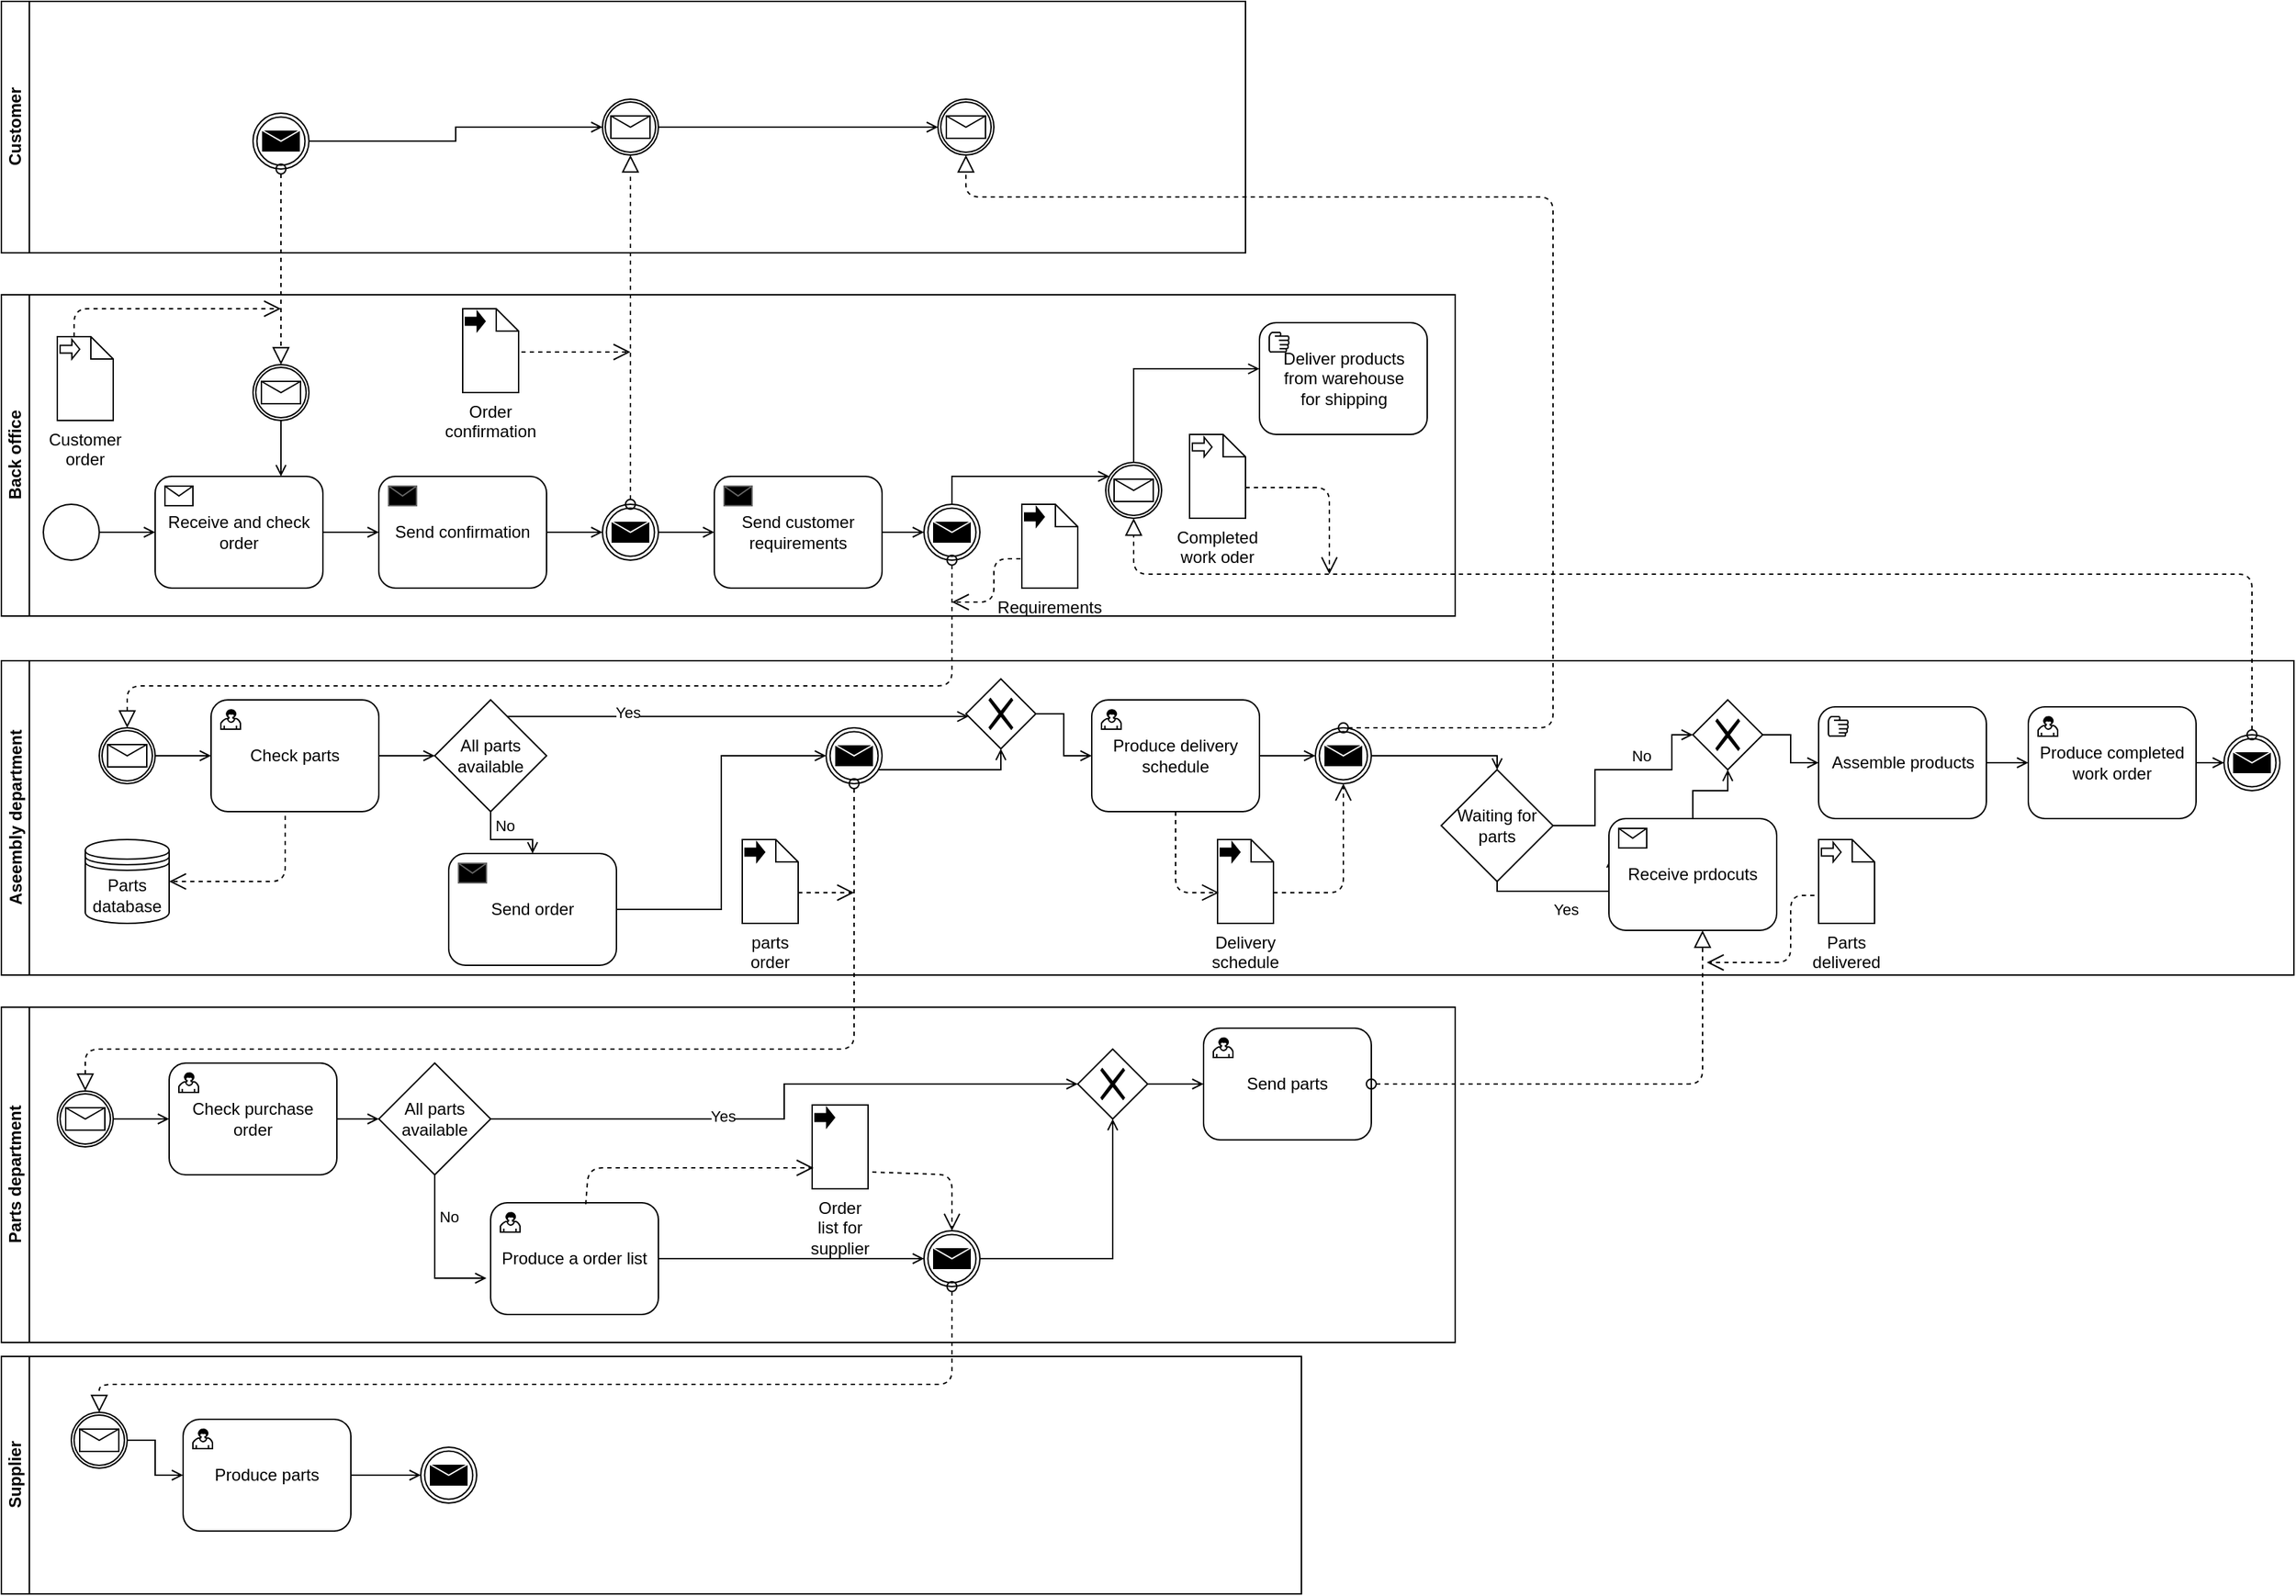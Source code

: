 <mxfile version="13.8.8" type="github">
  <diagram id="AinXF6iLpbDUK6fRW9sl" name="Page-1">
    <mxGraphModel dx="1422" dy="794" grid="1" gridSize="10" guides="1" tooltips="1" connect="1" arrows="1" fold="1" page="1" pageScale="1" pageWidth="827" pageHeight="1169" math="0" shadow="0">
      <root>
        <mxCell id="0" />
        <mxCell id="1" parent="0" />
        <mxCell id="IWlfBRPp-Ncp1fWSrrZS-8" value="Back office" style="swimlane;html=1;horizontal=0;startSize=20;" vertex="1" parent="1">
          <mxGeometry y="210" width="1040" height="230" as="geometry" />
        </mxCell>
        <mxCell id="IWlfBRPp-Ncp1fWSrrZS-10" style="edgeStyle=orthogonalEdgeStyle;rounded=0;orthogonalLoop=1;jettySize=auto;html=1;entryX=0;entryY=0.5;entryDx=0;entryDy=0;startArrow=none;startFill=0;endArrow=open;endFill=0;" edge="1" parent="IWlfBRPp-Ncp1fWSrrZS-8" source="IWlfBRPp-Ncp1fWSrrZS-1" target="IWlfBRPp-Ncp1fWSrrZS-5">
          <mxGeometry relative="1" as="geometry" />
        </mxCell>
        <mxCell id="IWlfBRPp-Ncp1fWSrrZS-1" value="" style="shape=mxgraph.bpmn.shape;html=1;verticalLabelPosition=bottom;labelBackgroundColor=#ffffff;verticalAlign=top;align=center;perimeter=ellipsePerimeter;outlineConnect=0;outline=standard;symbol=general;" vertex="1" parent="IWlfBRPp-Ncp1fWSrrZS-8">
          <mxGeometry x="30" y="150" width="40" height="40" as="geometry" />
        </mxCell>
        <mxCell id="IWlfBRPp-Ncp1fWSrrZS-22" style="edgeStyle=orthogonalEdgeStyle;rounded=0;orthogonalLoop=1;jettySize=auto;html=1;entryX=0;entryY=0.5;entryDx=0;entryDy=0;startArrow=none;startFill=0;endArrow=open;endFill=0;" edge="1" parent="IWlfBRPp-Ncp1fWSrrZS-8" source="IWlfBRPp-Ncp1fWSrrZS-5" target="IWlfBRPp-Ncp1fWSrrZS-11">
          <mxGeometry relative="1" as="geometry" />
        </mxCell>
        <mxCell id="IWlfBRPp-Ncp1fWSrrZS-5" value="Receive and check order" style="html=1;whiteSpace=wrap;rounded=1;dropTarget=0;" vertex="1" parent="IWlfBRPp-Ncp1fWSrrZS-8">
          <mxGeometry x="110" y="130" width="120" height="80" as="geometry" />
        </mxCell>
        <mxCell id="IWlfBRPp-Ncp1fWSrrZS-6" value="" style="html=1;shape=message;outlineConnect=0;" vertex="1" parent="IWlfBRPp-Ncp1fWSrrZS-5">
          <mxGeometry width="20" height="14" relative="1" as="geometry">
            <mxPoint x="7" y="7" as="offset" />
          </mxGeometry>
        </mxCell>
        <mxCell id="IWlfBRPp-Ncp1fWSrrZS-2" value="Customer order" style="shape=note;whiteSpace=wrap;size=16;html=1;dropTarget=0;verticalAlign=top;labelPosition=center;verticalLabelPosition=bottom;align=center;" vertex="1" parent="IWlfBRPp-Ncp1fWSrrZS-8">
          <mxGeometry x="40" y="30" width="40" height="60" as="geometry" />
        </mxCell>
        <mxCell id="IWlfBRPp-Ncp1fWSrrZS-3" value="" style="html=1;shape=singleArrow;arrowWidth=0.4;arrowSize=0.4;outlineConnect=0;" vertex="1" parent="IWlfBRPp-Ncp1fWSrrZS-2">
          <mxGeometry width="14" height="14" relative="1" as="geometry">
            <mxPoint x="2" y="2" as="offset" />
          </mxGeometry>
        </mxCell>
        <mxCell id="IWlfBRPp-Ncp1fWSrrZS-7" value="" style="startArrow=none;startFill=0;startSize=7;endArrow=open;endFill=0;endSize=10;dashed=1;html=1;exitX=0;exitY=0;exitDx=12;exitDy=0;exitPerimeter=0;" edge="1" parent="IWlfBRPp-Ncp1fWSrrZS-8" source="IWlfBRPp-Ncp1fWSrrZS-2">
          <mxGeometry width="100" relative="1" as="geometry">
            <mxPoint x="100" y="50" as="sourcePoint" />
            <mxPoint x="200" y="10" as="targetPoint" />
            <Array as="points">
              <mxPoint x="52" y="10" />
            </Array>
          </mxGeometry>
        </mxCell>
        <mxCell id="IWlfBRPp-Ncp1fWSrrZS-53" style="edgeStyle=orthogonalEdgeStyle;rounded=0;orthogonalLoop=1;jettySize=auto;html=1;entryX=0;entryY=0.5;entryDx=0;entryDy=0;startArrow=none;startFill=0;endArrow=open;endFill=0;" edge="1" parent="IWlfBRPp-Ncp1fWSrrZS-8" source="IWlfBRPp-Ncp1fWSrrZS-11" target="IWlfBRPp-Ncp1fWSrrZS-51">
          <mxGeometry relative="1" as="geometry" />
        </mxCell>
        <mxCell id="IWlfBRPp-Ncp1fWSrrZS-11" value="Send confirmation" style="html=1;whiteSpace=wrap;rounded=1;dropTarget=0;" vertex="1" parent="IWlfBRPp-Ncp1fWSrrZS-8">
          <mxGeometry x="270" y="130" width="120" height="80" as="geometry" />
        </mxCell>
        <mxCell id="IWlfBRPp-Ncp1fWSrrZS-12" value="" style="html=1;shape=message;outlineConnect=0;strokeColor=#666666;gradientDirection=south;fillColor=#000000;" vertex="1" parent="IWlfBRPp-Ncp1fWSrrZS-11">
          <mxGeometry width="20" height="14" relative="1" as="geometry">
            <mxPoint x="7" y="7" as="offset" />
          </mxGeometry>
        </mxCell>
        <mxCell id="IWlfBRPp-Ncp1fWSrrZS-14" value="Order confirmation" style="shape=note;whiteSpace=wrap;size=16;html=1;dropTarget=0;verticalAlign=top;labelPosition=center;verticalLabelPosition=bottom;align=center;" vertex="1" parent="IWlfBRPp-Ncp1fWSrrZS-8">
          <mxGeometry x="330" y="10" width="40" height="60" as="geometry" />
        </mxCell>
        <mxCell id="IWlfBRPp-Ncp1fWSrrZS-15" value="" style="html=1;shape=singleArrow;arrowWidth=0.4;arrowSize=0.4;outlineConnect=0;fillColor=#000000;" vertex="1" parent="IWlfBRPp-Ncp1fWSrrZS-14">
          <mxGeometry width="14" height="14" relative="1" as="geometry">
            <mxPoint x="2" y="2" as="offset" />
          </mxGeometry>
        </mxCell>
        <mxCell id="IWlfBRPp-Ncp1fWSrrZS-20" value="" style="startArrow=none;startFill=0;startSize=7;endArrow=open;endFill=0;endSize=10;dashed=1;html=1;exitX=1.05;exitY=0.517;exitDx=0;exitDy=0;exitPerimeter=0;" edge="1" parent="IWlfBRPp-Ncp1fWSrrZS-8" source="IWlfBRPp-Ncp1fWSrrZS-14">
          <mxGeometry width="100" relative="1" as="geometry">
            <mxPoint x="280" y="49.5" as="sourcePoint" />
            <mxPoint x="450" y="41" as="targetPoint" />
            <Array as="points" />
          </mxGeometry>
        </mxCell>
        <mxCell id="IWlfBRPp-Ncp1fWSrrZS-56" style="edgeStyle=orthogonalEdgeStyle;rounded=0;orthogonalLoop=1;jettySize=auto;html=1;entryX=0.75;entryY=0;entryDx=0;entryDy=0;startArrow=none;startFill=0;endArrow=open;endFill=0;" edge="1" parent="IWlfBRPp-Ncp1fWSrrZS-8" source="IWlfBRPp-Ncp1fWSrrZS-50" target="IWlfBRPp-Ncp1fWSrrZS-5">
          <mxGeometry relative="1" as="geometry" />
        </mxCell>
        <mxCell id="IWlfBRPp-Ncp1fWSrrZS-50" value="" style="shape=mxgraph.bpmn.shape;html=1;verticalLabelPosition=bottom;labelBackgroundColor=#ffffff;verticalAlign=top;align=center;perimeter=ellipsePerimeter;outlineConnect=0;outline=catching;symbol=message;fillColor=#FFFFFF;" vertex="1" parent="IWlfBRPp-Ncp1fWSrrZS-8">
          <mxGeometry x="180" y="50" width="40" height="40" as="geometry" />
        </mxCell>
        <mxCell id="IWlfBRPp-Ncp1fWSrrZS-61" style="edgeStyle=orthogonalEdgeStyle;rounded=0;orthogonalLoop=1;jettySize=auto;html=1;entryX=0;entryY=0.5;entryDx=0;entryDy=0;startArrow=none;startFill=0;endArrow=open;endFill=0;" edge="1" parent="IWlfBRPp-Ncp1fWSrrZS-8" source="IWlfBRPp-Ncp1fWSrrZS-51" target="IWlfBRPp-Ncp1fWSrrZS-59">
          <mxGeometry relative="1" as="geometry" />
        </mxCell>
        <mxCell id="IWlfBRPp-Ncp1fWSrrZS-51" value="" style="shape=mxgraph.bpmn.shape;html=1;verticalLabelPosition=bottom;labelBackgroundColor=#ffffff;verticalAlign=top;align=center;perimeter=ellipsePerimeter;outlineConnect=0;outline=throwing;symbol=message;fillColor=#FFFFFF;" vertex="1" parent="IWlfBRPp-Ncp1fWSrrZS-8">
          <mxGeometry x="430" y="150" width="40" height="40" as="geometry" />
        </mxCell>
        <mxCell id="IWlfBRPp-Ncp1fWSrrZS-63" style="edgeStyle=orthogonalEdgeStyle;rounded=0;orthogonalLoop=1;jettySize=auto;html=1;entryX=0;entryY=0.5;entryDx=0;entryDy=0;startArrow=none;startFill=0;endArrow=open;endFill=0;" edge="1" parent="IWlfBRPp-Ncp1fWSrrZS-8" source="IWlfBRPp-Ncp1fWSrrZS-59" target="IWlfBRPp-Ncp1fWSrrZS-62">
          <mxGeometry relative="1" as="geometry" />
        </mxCell>
        <mxCell id="IWlfBRPp-Ncp1fWSrrZS-59" value="Send customer requirements" style="html=1;whiteSpace=wrap;rounded=1;dropTarget=0;" vertex="1" parent="IWlfBRPp-Ncp1fWSrrZS-8">
          <mxGeometry x="510" y="130" width="120" height="80" as="geometry" />
        </mxCell>
        <mxCell id="IWlfBRPp-Ncp1fWSrrZS-60" value="" style="html=1;shape=message;outlineConnect=0;strokeColor=#666666;gradientDirection=south;fillColor=#000000;" vertex="1" parent="IWlfBRPp-Ncp1fWSrrZS-59">
          <mxGeometry width="20" height="14" relative="1" as="geometry">
            <mxPoint x="7" y="7" as="offset" />
          </mxGeometry>
        </mxCell>
        <mxCell id="IWlfBRPp-Ncp1fWSrrZS-62" value="" style="shape=mxgraph.bpmn.shape;html=1;verticalLabelPosition=bottom;labelBackgroundColor=#ffffff;verticalAlign=top;align=center;perimeter=ellipsePerimeter;outlineConnect=0;outline=throwing;symbol=message;fillColor=#FFFFFF;" vertex="1" parent="IWlfBRPp-Ncp1fWSrrZS-8">
          <mxGeometry x="660" y="150" width="40" height="40" as="geometry" />
        </mxCell>
        <mxCell id="IWlfBRPp-Ncp1fWSrrZS-67" value="Requirements" style="shape=note;whiteSpace=wrap;size=16;html=1;dropTarget=0;verticalAlign=top;labelPosition=center;verticalLabelPosition=bottom;align=center;" vertex="1" parent="IWlfBRPp-Ncp1fWSrrZS-8">
          <mxGeometry x="730" y="150" width="40" height="60" as="geometry" />
        </mxCell>
        <mxCell id="IWlfBRPp-Ncp1fWSrrZS-68" value="" style="html=1;shape=singleArrow;arrowWidth=0.4;arrowSize=0.4;outlineConnect=0;fillColor=#000000;" vertex="1" parent="IWlfBRPp-Ncp1fWSrrZS-67">
          <mxGeometry width="14" height="14" relative="1" as="geometry">
            <mxPoint x="2" y="2" as="offset" />
          </mxGeometry>
        </mxCell>
        <mxCell id="IWlfBRPp-Ncp1fWSrrZS-69" value="" style="startArrow=none;startFill=0;startSize=7;endArrow=open;endFill=0;endSize=10;dashed=1;html=1;exitX=-0.025;exitY=0.65;exitDx=0;exitDy=0;exitPerimeter=0;" edge="1" parent="IWlfBRPp-Ncp1fWSrrZS-8" source="IWlfBRPp-Ncp1fWSrrZS-67">
          <mxGeometry width="100" relative="1" as="geometry">
            <mxPoint x="650" y="89.02" as="sourcePoint" />
            <mxPoint x="680" y="220" as="targetPoint" />
            <Array as="points">
              <mxPoint x="710" y="189" />
              <mxPoint x="710" y="220" />
            </Array>
          </mxGeometry>
        </mxCell>
        <mxCell id="IWlfBRPp-Ncp1fWSrrZS-212" style="edgeStyle=orthogonalEdgeStyle;rounded=0;orthogonalLoop=1;jettySize=auto;html=1;entryX=0;entryY=0.413;entryDx=0;entryDy=0;entryPerimeter=0;startArrow=none;startFill=0;endArrow=open;endFill=0;exitX=0.5;exitY=0;exitDx=0;exitDy=0;" edge="1" parent="IWlfBRPp-Ncp1fWSrrZS-8" source="IWlfBRPp-Ncp1fWSrrZS-198" target="IWlfBRPp-Ncp1fWSrrZS-210">
          <mxGeometry relative="1" as="geometry" />
        </mxCell>
        <mxCell id="IWlfBRPp-Ncp1fWSrrZS-198" value="" style="shape=mxgraph.bpmn.shape;html=1;verticalLabelPosition=bottom;labelBackgroundColor=#ffffff;verticalAlign=top;align=center;perimeter=ellipsePerimeter;outlineConnect=0;outline=catching;symbol=message;fillColor=#FFFFFF;" vertex="1" parent="IWlfBRPp-Ncp1fWSrrZS-8">
          <mxGeometry x="790" y="120" width="40" height="40" as="geometry" />
        </mxCell>
        <mxCell id="IWlfBRPp-Ncp1fWSrrZS-197" style="edgeStyle=orthogonalEdgeStyle;rounded=0;orthogonalLoop=1;jettySize=auto;html=1;startArrow=none;startFill=0;endArrow=open;endFill=0;" edge="1" parent="IWlfBRPp-Ncp1fWSrrZS-8" source="IWlfBRPp-Ncp1fWSrrZS-62" target="IWlfBRPp-Ncp1fWSrrZS-198">
          <mxGeometry relative="1" as="geometry">
            <mxPoint x="850" y="130" as="targetPoint" />
            <Array as="points">
              <mxPoint x="680" y="130" />
            </Array>
          </mxGeometry>
        </mxCell>
        <mxCell id="IWlfBRPp-Ncp1fWSrrZS-202" value="Completed work oder" style="shape=note;whiteSpace=wrap;size=16;html=1;dropTarget=0;verticalAlign=top;labelPosition=center;verticalLabelPosition=bottom;align=center;" vertex="1" parent="IWlfBRPp-Ncp1fWSrrZS-8">
          <mxGeometry x="850" y="100" width="40" height="60" as="geometry" />
        </mxCell>
        <mxCell id="IWlfBRPp-Ncp1fWSrrZS-203" value="" style="html=1;shape=singleArrow;arrowWidth=0.4;arrowSize=0.4;outlineConnect=0;" vertex="1" parent="IWlfBRPp-Ncp1fWSrrZS-202">
          <mxGeometry width="14" height="14" relative="1" as="geometry">
            <mxPoint x="2" y="2" as="offset" />
          </mxGeometry>
        </mxCell>
        <mxCell id="IWlfBRPp-Ncp1fWSrrZS-208" value="" style="group" vertex="1" connectable="0" parent="IWlfBRPp-Ncp1fWSrrZS-8">
          <mxGeometry x="900" y="20" width="120" height="80" as="geometry" />
        </mxCell>
        <mxCell id="IWlfBRPp-Ncp1fWSrrZS-209" value="" style="group" vertex="1" connectable="0" parent="IWlfBRPp-Ncp1fWSrrZS-208">
          <mxGeometry width="120" height="80" as="geometry" />
        </mxCell>
        <mxCell id="IWlfBRPp-Ncp1fWSrrZS-210" value="Deliver products &lt;br&gt;from warehouse&lt;br&gt;for shipping" style="shape=ext;rounded=1;html=1;fillColor=#FFFFFF;gradientColor=none;" vertex="1" parent="IWlfBRPp-Ncp1fWSrrZS-209">
          <mxGeometry width="120" height="80" as="geometry" />
        </mxCell>
        <mxCell id="IWlfBRPp-Ncp1fWSrrZS-211" value="" style="shape=mxgraph.bpmn.manual_task;html=1;outlineConnect=0;fillColor=#FFFFFF;gradientColor=none;whiteSpace=wrap;" vertex="1" parent="IWlfBRPp-Ncp1fWSrrZS-209">
          <mxGeometry x="7" y="7" width="14" height="14" as="geometry" />
        </mxCell>
        <mxCell id="IWlfBRPp-Ncp1fWSrrZS-13" value="" style="startArrow=oval;startFill=0;startSize=7;endArrow=block;endFill=0;endSize=10;dashed=1;html=1;exitX=0.5;exitY=0;exitDx=0;exitDy=0;entryX=0.5;entryY=1;entryDx=0;entryDy=0;" edge="1" parent="1" source="IWlfBRPp-Ncp1fWSrrZS-51" target="IWlfBRPp-Ncp1fWSrrZS-54">
          <mxGeometry width="100" relative="1" as="geometry">
            <mxPoint x="450" y="385" as="sourcePoint" />
            <mxPoint x="450" y="90" as="targetPoint" />
            <Array as="points" />
          </mxGeometry>
        </mxCell>
        <mxCell id="IWlfBRPp-Ncp1fWSrrZS-41" value="Customer" style="swimlane;html=1;horizontal=0;startSize=20;fillColor=#FFFFFF;" vertex="1" parent="1">
          <mxGeometry width="890" height="180" as="geometry" />
        </mxCell>
        <mxCell id="IWlfBRPp-Ncp1fWSrrZS-207" style="edgeStyle=orthogonalEdgeStyle;rounded=0;orthogonalLoop=1;jettySize=auto;html=1;startArrow=none;startFill=0;endArrow=open;endFill=0;" edge="1" parent="IWlfBRPp-Ncp1fWSrrZS-41" source="IWlfBRPp-Ncp1fWSrrZS-54" target="IWlfBRPp-Ncp1fWSrrZS-142">
          <mxGeometry relative="1" as="geometry" />
        </mxCell>
        <mxCell id="IWlfBRPp-Ncp1fWSrrZS-54" value="" style="shape=mxgraph.bpmn.shape;html=1;verticalLabelPosition=bottom;labelBackgroundColor=#ffffff;verticalAlign=top;align=center;perimeter=ellipsePerimeter;outlineConnect=0;outline=catching;symbol=message;fillColor=#FFFFFF;" vertex="1" parent="IWlfBRPp-Ncp1fWSrrZS-41">
          <mxGeometry x="430" y="70" width="40" height="40" as="geometry" />
        </mxCell>
        <mxCell id="IWlfBRPp-Ncp1fWSrrZS-206" style="edgeStyle=orthogonalEdgeStyle;rounded=0;orthogonalLoop=1;jettySize=auto;html=1;startArrow=none;startFill=0;endArrow=open;endFill=0;" edge="1" parent="IWlfBRPp-Ncp1fWSrrZS-41" source="IWlfBRPp-Ncp1fWSrrZS-55" target="IWlfBRPp-Ncp1fWSrrZS-54">
          <mxGeometry relative="1" as="geometry" />
        </mxCell>
        <mxCell id="IWlfBRPp-Ncp1fWSrrZS-55" value="" style="shape=mxgraph.bpmn.shape;html=1;verticalLabelPosition=bottom;labelBackgroundColor=#ffffff;verticalAlign=top;align=center;perimeter=ellipsePerimeter;outlineConnect=0;outline=throwing;symbol=message;fillColor=#FFFFFF;" vertex="1" parent="IWlfBRPp-Ncp1fWSrrZS-41">
          <mxGeometry x="180" y="80" width="40" height="40" as="geometry" />
        </mxCell>
        <mxCell id="IWlfBRPp-Ncp1fWSrrZS-142" value="" style="shape=mxgraph.bpmn.shape;html=1;verticalLabelPosition=bottom;labelBackgroundColor=#ffffff;verticalAlign=top;align=center;perimeter=ellipsePerimeter;outlineConnect=0;outline=catching;symbol=message;fillColor=#FFFFFF;" vertex="1" parent="IWlfBRPp-Ncp1fWSrrZS-41">
          <mxGeometry x="670" y="70" width="40" height="40" as="geometry" />
        </mxCell>
        <mxCell id="IWlfBRPp-Ncp1fWSrrZS-9" value="" style="startArrow=oval;startFill=0;startSize=7;endArrow=block;endFill=0;endSize=10;dashed=1;html=1;entryX=0.5;entryY=0;entryDx=0;entryDy=0;exitX=0.5;exitY=1;exitDx=0;exitDy=0;" edge="1" parent="1" source="IWlfBRPp-Ncp1fWSrrZS-55" target="IWlfBRPp-Ncp1fWSrrZS-50">
          <mxGeometry width="100" relative="1" as="geometry">
            <mxPoint x="200" y="120" as="sourcePoint" />
            <mxPoint x="200" y="290" as="targetPoint" />
          </mxGeometry>
        </mxCell>
        <mxCell id="IWlfBRPp-Ncp1fWSrrZS-57" value="Aseembly department" style="swimlane;html=1;horizontal=0;startSize=20;fillColor=#FFFFFF;" vertex="1" parent="1">
          <mxGeometry y="472" width="1640" height="225" as="geometry" />
        </mxCell>
        <mxCell id="IWlfBRPp-Ncp1fWSrrZS-73" style="edgeStyle=orthogonalEdgeStyle;rounded=0;orthogonalLoop=1;jettySize=auto;html=1;startArrow=none;startFill=0;endArrow=open;endFill=0;" edge="1" parent="IWlfBRPp-Ncp1fWSrrZS-57" source="IWlfBRPp-Ncp1fWSrrZS-65" target="IWlfBRPp-Ncp1fWSrrZS-70">
          <mxGeometry relative="1" as="geometry" />
        </mxCell>
        <mxCell id="IWlfBRPp-Ncp1fWSrrZS-65" value="" style="shape=mxgraph.bpmn.shape;html=1;verticalLabelPosition=bottom;labelBackgroundColor=#ffffff;verticalAlign=top;align=center;perimeter=ellipsePerimeter;outlineConnect=0;outline=catching;symbol=message;fillColor=#FFFFFF;" vertex="1" parent="IWlfBRPp-Ncp1fWSrrZS-57">
          <mxGeometry x="70" y="48" width="40" height="40" as="geometry" />
        </mxCell>
        <mxCell id="IWlfBRPp-Ncp1fWSrrZS-80" style="edgeStyle=orthogonalEdgeStyle;rounded=0;orthogonalLoop=1;jettySize=auto;html=1;startArrow=none;startFill=0;endArrow=open;endFill=0;" edge="1" parent="IWlfBRPp-Ncp1fWSrrZS-57" source="IWlfBRPp-Ncp1fWSrrZS-70" target="IWlfBRPp-Ncp1fWSrrZS-79">
          <mxGeometry relative="1" as="geometry" />
        </mxCell>
        <mxCell id="IWlfBRPp-Ncp1fWSrrZS-70" value="Check parts" style="html=1;whiteSpace=wrap;rounded=1;dropTarget=0;gradientColor=none;fillColor=#FFFFFF;" vertex="1" parent="IWlfBRPp-Ncp1fWSrrZS-57">
          <mxGeometry x="150" y="28" width="120" height="80" as="geometry" />
        </mxCell>
        <mxCell id="IWlfBRPp-Ncp1fWSrrZS-71" value="" style="html=1;shape=mxgraph.bpmn.user_task;outlineConnect=0;" vertex="1" parent="IWlfBRPp-Ncp1fWSrrZS-70">
          <mxGeometry width="14" height="14" relative="1" as="geometry">
            <mxPoint x="7" y="7" as="offset" />
          </mxGeometry>
        </mxCell>
        <mxCell id="IWlfBRPp-Ncp1fWSrrZS-83" value="No" style="edgeStyle=orthogonalEdgeStyle;rounded=0;orthogonalLoop=1;jettySize=auto;html=1;startArrow=none;startFill=0;endArrow=open;endFill=0;" edge="1" parent="IWlfBRPp-Ncp1fWSrrZS-57" source="IWlfBRPp-Ncp1fWSrrZS-79" target="IWlfBRPp-Ncp1fWSrrZS-81">
          <mxGeometry y="10" relative="1" as="geometry">
            <mxPoint as="offset" />
          </mxGeometry>
        </mxCell>
        <mxCell id="IWlfBRPp-Ncp1fWSrrZS-79" value="All parts available" style="rhombus;whiteSpace=wrap;html=1;fillColor=#FFFFFF;gradientColor=none;" vertex="1" parent="IWlfBRPp-Ncp1fWSrrZS-57">
          <mxGeometry x="310" y="28" width="80" height="80" as="geometry" />
        </mxCell>
        <mxCell id="IWlfBRPp-Ncp1fWSrrZS-86" style="edgeStyle=orthogonalEdgeStyle;rounded=0;orthogonalLoop=1;jettySize=auto;html=1;entryX=0;entryY=0.5;entryDx=0;entryDy=0;startArrow=none;startFill=0;endArrow=open;endFill=0;" edge="1" parent="IWlfBRPp-Ncp1fWSrrZS-57" source="IWlfBRPp-Ncp1fWSrrZS-81" target="IWlfBRPp-Ncp1fWSrrZS-85">
          <mxGeometry relative="1" as="geometry" />
        </mxCell>
        <mxCell id="IWlfBRPp-Ncp1fWSrrZS-81" value="Send order" style="html=1;whiteSpace=wrap;rounded=1;dropTarget=0;" vertex="1" parent="IWlfBRPp-Ncp1fWSrrZS-57">
          <mxGeometry x="320" y="138" width="120" height="80" as="geometry" />
        </mxCell>
        <mxCell id="IWlfBRPp-Ncp1fWSrrZS-82" value="" style="html=1;shape=message;outlineConnect=0;strokeColor=#666666;gradientDirection=south;fillColor=#000000;" vertex="1" parent="IWlfBRPp-Ncp1fWSrrZS-81">
          <mxGeometry width="20" height="14" relative="1" as="geometry">
            <mxPoint x="7" y="7" as="offset" />
          </mxGeometry>
        </mxCell>
        <mxCell id="IWlfBRPp-Ncp1fWSrrZS-100" style="edgeStyle=orthogonalEdgeStyle;rounded=0;orthogonalLoop=1;jettySize=auto;html=1;startArrow=none;startFill=0;endArrow=open;endFill=0;" edge="1" parent="IWlfBRPp-Ncp1fWSrrZS-57" source="IWlfBRPp-Ncp1fWSrrZS-85" target="IWlfBRPp-Ncp1fWSrrZS-99">
          <mxGeometry relative="1" as="geometry">
            <Array as="points">
              <mxPoint x="715" y="78" />
            </Array>
          </mxGeometry>
        </mxCell>
        <mxCell id="IWlfBRPp-Ncp1fWSrrZS-85" value="" style="shape=mxgraph.bpmn.shape;html=1;verticalLabelPosition=bottom;labelBackgroundColor=#ffffff;verticalAlign=top;align=center;perimeter=ellipsePerimeter;outlineConnect=0;outline=throwing;symbol=message;fillColor=#FFFFFF;" vertex="1" parent="IWlfBRPp-Ncp1fWSrrZS-57">
          <mxGeometry x="590" y="48" width="40" height="40" as="geometry" />
        </mxCell>
        <mxCell id="IWlfBRPp-Ncp1fWSrrZS-90" value="parts order" style="shape=note;whiteSpace=wrap;size=16;html=1;dropTarget=0;verticalAlign=top;labelPosition=center;verticalLabelPosition=bottom;align=center;" vertex="1" parent="IWlfBRPp-Ncp1fWSrrZS-57">
          <mxGeometry x="530" y="128" width="40" height="60" as="geometry" />
        </mxCell>
        <mxCell id="IWlfBRPp-Ncp1fWSrrZS-91" value="" style="html=1;shape=singleArrow;arrowWidth=0.4;arrowSize=0.4;outlineConnect=0;fillColor=#000000;" vertex="1" parent="IWlfBRPp-Ncp1fWSrrZS-90">
          <mxGeometry width="14" height="14" relative="1" as="geometry">
            <mxPoint x="2" y="2" as="offset" />
          </mxGeometry>
        </mxCell>
        <mxCell id="IWlfBRPp-Ncp1fWSrrZS-92" value="" style="startArrow=none;startFill=0;startSize=7;endArrow=open;endFill=0;endSize=10;dashed=1;html=1;exitX=0;exitY=0;exitDx=40;exitDy=38;exitPerimeter=0;" edge="1" parent="IWlfBRPp-Ncp1fWSrrZS-57" source="IWlfBRPp-Ncp1fWSrrZS-90">
          <mxGeometry width="100" relative="1" as="geometry">
            <mxPoint x="550" y="157.52" as="sourcePoint" />
            <mxPoint x="610" y="166" as="targetPoint" />
            <Array as="points" />
          </mxGeometry>
        </mxCell>
        <mxCell id="IWlfBRPp-Ncp1fWSrrZS-93" value="Parts database" style="shape=datastore;whiteSpace=wrap;html=1;fillColor=#FFFFFF;gradientColor=none;labelPosition=center;verticalLabelPosition=middle;align=center;verticalAlign=middle;" vertex="1" parent="IWlfBRPp-Ncp1fWSrrZS-57">
          <mxGeometry x="60" y="128" width="60" height="60" as="geometry" />
        </mxCell>
        <mxCell id="IWlfBRPp-Ncp1fWSrrZS-94" value="" style="startArrow=none;startFill=0;startSize=7;endArrow=open;endFill=0;endSize=10;dashed=1;html=1;exitX=0.442;exitY=1.038;exitDx=0;exitDy=0;exitPerimeter=0;entryX=1;entryY=0.5;entryDx=0;entryDy=0;" edge="1" parent="IWlfBRPp-Ncp1fWSrrZS-57" source="IWlfBRPp-Ncp1fWSrrZS-70" target="IWlfBRPp-Ncp1fWSrrZS-93">
          <mxGeometry width="100" relative="1" as="geometry">
            <mxPoint x="200" y="148" as="sourcePoint" />
            <mxPoint x="260" y="148" as="targetPoint" />
            <Array as="points">
              <mxPoint x="203" y="158" />
            </Array>
          </mxGeometry>
        </mxCell>
        <mxCell id="IWlfBRPp-Ncp1fWSrrZS-144" style="edgeStyle=orthogonalEdgeStyle;rounded=0;orthogonalLoop=1;jettySize=auto;html=1;startArrow=none;startFill=0;endArrow=open;endFill=0;" edge="1" parent="IWlfBRPp-Ncp1fWSrrZS-57" source="IWlfBRPp-Ncp1fWSrrZS-99" target="IWlfBRPp-Ncp1fWSrrZS-133">
          <mxGeometry relative="1" as="geometry" />
        </mxCell>
        <mxCell id="IWlfBRPp-Ncp1fWSrrZS-99" value="" style="shape=mxgraph.bpmn.shape;html=1;verticalLabelPosition=bottom;labelBackgroundColor=#ffffff;verticalAlign=top;align=center;perimeter=rhombusPerimeter;background=gateway;outlineConnect=0;outline=none;symbol=exclusiveGw;" vertex="1" parent="IWlfBRPp-Ncp1fWSrrZS-57">
          <mxGeometry x="690" y="13" width="50" height="50" as="geometry" />
        </mxCell>
        <mxCell id="IWlfBRPp-Ncp1fWSrrZS-95" style="edgeStyle=orthogonalEdgeStyle;rounded=0;orthogonalLoop=1;jettySize=auto;html=1;startArrow=none;startFill=0;endArrow=open;endFill=0;" edge="1" parent="IWlfBRPp-Ncp1fWSrrZS-57" source="IWlfBRPp-Ncp1fWSrrZS-79" target="IWlfBRPp-Ncp1fWSrrZS-99">
          <mxGeometry relative="1" as="geometry">
            <mxPoint x="710" y="38" as="targetPoint" />
            <Array as="points">
              <mxPoint x="690" y="38" />
            </Array>
          </mxGeometry>
        </mxCell>
        <mxCell id="IWlfBRPp-Ncp1fWSrrZS-96" value="Yes" style="edgeLabel;html=1;align=center;verticalAlign=middle;resizable=0;points=[];" vertex="1" connectable="0" parent="IWlfBRPp-Ncp1fWSrrZS-95">
          <mxGeometry x="-0.481" y="3" relative="1" as="geometry">
            <mxPoint as="offset" />
          </mxGeometry>
        </mxCell>
        <mxCell id="IWlfBRPp-Ncp1fWSrrZS-136" style="edgeStyle=orthogonalEdgeStyle;rounded=0;orthogonalLoop=1;jettySize=auto;html=1;entryX=0;entryY=0.5;entryDx=0;entryDy=0;startArrow=none;startFill=0;endArrow=open;endFill=0;" edge="1" parent="IWlfBRPp-Ncp1fWSrrZS-57" source="IWlfBRPp-Ncp1fWSrrZS-133" target="IWlfBRPp-Ncp1fWSrrZS-135">
          <mxGeometry relative="1" as="geometry" />
        </mxCell>
        <mxCell id="IWlfBRPp-Ncp1fWSrrZS-133" value="Produce delivery schedule" style="html=1;whiteSpace=wrap;rounded=1;dropTarget=0;gradientColor=none;fillColor=#FFFFFF;" vertex="1" parent="IWlfBRPp-Ncp1fWSrrZS-57">
          <mxGeometry x="780" y="28" width="120" height="80" as="geometry" />
        </mxCell>
        <mxCell id="IWlfBRPp-Ncp1fWSrrZS-134" value="" style="html=1;shape=mxgraph.bpmn.user_task;outlineConnect=0;" vertex="1" parent="IWlfBRPp-Ncp1fWSrrZS-133">
          <mxGeometry width="14" height="14" relative="1" as="geometry">
            <mxPoint x="7" y="7" as="offset" />
          </mxGeometry>
        </mxCell>
        <mxCell id="IWlfBRPp-Ncp1fWSrrZS-147" style="edgeStyle=orthogonalEdgeStyle;rounded=0;orthogonalLoop=1;jettySize=auto;html=1;entryX=0.5;entryY=0;entryDx=0;entryDy=0;startArrow=none;startFill=0;endArrow=open;endFill=0;" edge="1" parent="IWlfBRPp-Ncp1fWSrrZS-57" source="IWlfBRPp-Ncp1fWSrrZS-135" target="IWlfBRPp-Ncp1fWSrrZS-149">
          <mxGeometry relative="1" as="geometry">
            <mxPoint x="1065" y="95" as="targetPoint" />
            <Array as="points">
              <mxPoint x="1070" y="68" />
            </Array>
          </mxGeometry>
        </mxCell>
        <mxCell id="IWlfBRPp-Ncp1fWSrrZS-135" value="" style="shape=mxgraph.bpmn.shape;html=1;verticalLabelPosition=bottom;labelBackgroundColor=#ffffff;verticalAlign=top;align=center;perimeter=ellipsePerimeter;outlineConnect=0;outline=throwing;symbol=message;fillColor=#FFFFFF;" vertex="1" parent="IWlfBRPp-Ncp1fWSrrZS-57">
          <mxGeometry x="940" y="48" width="40" height="40" as="geometry" />
        </mxCell>
        <mxCell id="IWlfBRPp-Ncp1fWSrrZS-137" value="Delivery schedule" style="shape=note;whiteSpace=wrap;size=16;html=1;dropTarget=0;verticalAlign=top;labelPosition=center;verticalLabelPosition=bottom;align=center;" vertex="1" parent="IWlfBRPp-Ncp1fWSrrZS-57">
          <mxGeometry x="870" y="128" width="40" height="60" as="geometry" />
        </mxCell>
        <mxCell id="IWlfBRPp-Ncp1fWSrrZS-138" value="" style="html=1;shape=singleArrow;arrowWidth=0.4;arrowSize=0.4;outlineConnect=0;fillColor=#000000;" vertex="1" parent="IWlfBRPp-Ncp1fWSrrZS-137">
          <mxGeometry width="14" height="14" relative="1" as="geometry">
            <mxPoint x="2" y="2" as="offset" />
          </mxGeometry>
        </mxCell>
        <mxCell id="IWlfBRPp-Ncp1fWSrrZS-140" value="" style="startArrow=none;startFill=0;startSize=7;endArrow=open;endFill=0;endSize=10;dashed=1;html=1;exitX=0;exitY=0;exitDx=40;exitDy=38;entryX=0.5;entryY=1;entryDx=0;entryDy=0;exitPerimeter=0;" edge="1" parent="IWlfBRPp-Ncp1fWSrrZS-57" source="IWlfBRPp-Ncp1fWSrrZS-137" target="IWlfBRPp-Ncp1fWSrrZS-135">
          <mxGeometry width="100" relative="1" as="geometry">
            <mxPoint x="1030" y="138" as="sourcePoint" />
            <mxPoint x="1102" y="178.98" as="targetPoint" />
            <Array as="points">
              <mxPoint x="960" y="166" />
            </Array>
          </mxGeometry>
        </mxCell>
        <mxCell id="IWlfBRPp-Ncp1fWSrrZS-143" value="" style="startArrow=none;startFill=0;startSize=7;endArrow=open;endFill=0;endSize=10;dashed=1;html=1;exitX=0.5;exitY=1;exitDx=0;exitDy=0;entryX=0.025;entryY=0.633;entryDx=0;entryDy=0;entryPerimeter=0;" edge="1" parent="IWlfBRPp-Ncp1fWSrrZS-57" source="IWlfBRPp-Ncp1fWSrrZS-133" target="IWlfBRPp-Ncp1fWSrrZS-137">
          <mxGeometry width="100" relative="1" as="geometry">
            <mxPoint x="900" y="186" as="sourcePoint" />
            <mxPoint x="970" y="98" as="targetPoint" />
            <Array as="points">
              <mxPoint x="840" y="166" />
            </Array>
          </mxGeometry>
        </mxCell>
        <mxCell id="IWlfBRPp-Ncp1fWSrrZS-151" style="edgeStyle=orthogonalEdgeStyle;rounded=0;orthogonalLoop=1;jettySize=auto;html=1;startArrow=none;startFill=0;endArrow=open;endFill=0;exitX=1;exitY=0.5;exitDx=0;exitDy=0;" edge="1" parent="IWlfBRPp-Ncp1fWSrrZS-57" source="IWlfBRPp-Ncp1fWSrrZS-149" target="IWlfBRPp-Ncp1fWSrrZS-150">
          <mxGeometry relative="1" as="geometry">
            <Array as="points">
              <mxPoint x="1140" y="118" />
              <mxPoint x="1140" y="78" />
              <mxPoint x="1195" y="78" />
            </Array>
          </mxGeometry>
        </mxCell>
        <mxCell id="IWlfBRPp-Ncp1fWSrrZS-153" value="No" style="edgeLabel;html=1;align=center;verticalAlign=middle;resizable=0;points=[];" vertex="1" connectable="0" parent="IWlfBRPp-Ncp1fWSrrZS-151">
          <mxGeometry x="0.244" y="1" relative="1" as="geometry">
            <mxPoint y="-9" as="offset" />
          </mxGeometry>
        </mxCell>
        <mxCell id="IWlfBRPp-Ncp1fWSrrZS-154" style="edgeStyle=orthogonalEdgeStyle;rounded=0;orthogonalLoop=1;jettySize=auto;html=1;startArrow=none;startFill=0;endArrow=open;endFill=0;entryX=0.017;entryY=0.338;entryDx=0;entryDy=0;entryPerimeter=0;" edge="1" parent="IWlfBRPp-Ncp1fWSrrZS-57" source="IWlfBRPp-Ncp1fWSrrZS-149" target="IWlfBRPp-Ncp1fWSrrZS-157">
          <mxGeometry relative="1" as="geometry">
            <mxPoint x="1160" y="168" as="targetPoint" />
            <Array as="points">
              <mxPoint x="1070" y="165" />
            </Array>
          </mxGeometry>
        </mxCell>
        <mxCell id="IWlfBRPp-Ncp1fWSrrZS-159" value="Yes" style="edgeLabel;html=1;align=center;verticalAlign=middle;resizable=0;points=[];" vertex="1" connectable="0" parent="IWlfBRPp-Ncp1fWSrrZS-154">
          <mxGeometry x="-0.494" y="-1" relative="1" as="geometry">
            <mxPoint x="27" y="11.99" as="offset" />
          </mxGeometry>
        </mxCell>
        <mxCell id="IWlfBRPp-Ncp1fWSrrZS-149" value="Waiting for parts" style="rhombus;whiteSpace=wrap;html=1;fillColor=#FFFFFF;gradientColor=none;" vertex="1" parent="IWlfBRPp-Ncp1fWSrrZS-57">
          <mxGeometry x="1030" y="78" width="80" height="80" as="geometry" />
        </mxCell>
        <mxCell id="IWlfBRPp-Ncp1fWSrrZS-186" style="edgeStyle=orthogonalEdgeStyle;rounded=0;orthogonalLoop=1;jettySize=auto;html=1;startArrow=none;startFill=0;endArrow=open;endFill=0;" edge="1" parent="IWlfBRPp-Ncp1fWSrrZS-57" source="IWlfBRPp-Ncp1fWSrrZS-150" target="IWlfBRPp-Ncp1fWSrrZS-184">
          <mxGeometry relative="1" as="geometry" />
        </mxCell>
        <mxCell id="IWlfBRPp-Ncp1fWSrrZS-150" value="" style="shape=mxgraph.bpmn.shape;html=1;verticalLabelPosition=bottom;labelBackgroundColor=#ffffff;verticalAlign=top;align=center;perimeter=rhombusPerimeter;background=gateway;outlineConnect=0;outline=none;symbol=exclusiveGw;fillColor=#FFFFFF;gradientColor=none;" vertex="1" parent="IWlfBRPp-Ncp1fWSrrZS-57">
          <mxGeometry x="1210" y="28" width="50" height="50" as="geometry" />
        </mxCell>
        <mxCell id="IWlfBRPp-Ncp1fWSrrZS-180" style="edgeStyle=orthogonalEdgeStyle;rounded=0;orthogonalLoop=1;jettySize=auto;html=1;entryX=0.5;entryY=1;entryDx=0;entryDy=0;startArrow=none;startFill=0;endArrow=open;endFill=0;" edge="1" parent="IWlfBRPp-Ncp1fWSrrZS-57" source="IWlfBRPp-Ncp1fWSrrZS-157" target="IWlfBRPp-Ncp1fWSrrZS-150">
          <mxGeometry relative="1" as="geometry" />
        </mxCell>
        <mxCell id="IWlfBRPp-Ncp1fWSrrZS-157" value="Receive prdocuts" style="html=1;whiteSpace=wrap;rounded=1;dropTarget=0;" vertex="1" parent="IWlfBRPp-Ncp1fWSrrZS-57">
          <mxGeometry x="1150" y="113" width="120" height="80" as="geometry" />
        </mxCell>
        <mxCell id="IWlfBRPp-Ncp1fWSrrZS-158" value="" style="html=1;shape=message;outlineConnect=0;" vertex="1" parent="IWlfBRPp-Ncp1fWSrrZS-157">
          <mxGeometry width="20" height="14" relative="1" as="geometry">
            <mxPoint x="7" y="7" as="offset" />
          </mxGeometry>
        </mxCell>
        <mxCell id="IWlfBRPp-Ncp1fWSrrZS-170" value="Parts delivered" style="shape=note;whiteSpace=wrap;size=16;html=1;dropTarget=0;verticalAlign=top;labelPosition=center;verticalLabelPosition=bottom;align=center;" vertex="1" parent="IWlfBRPp-Ncp1fWSrrZS-57">
          <mxGeometry x="1300" y="128" width="40" height="60" as="geometry" />
        </mxCell>
        <mxCell id="IWlfBRPp-Ncp1fWSrrZS-171" value="" style="html=1;shape=singleArrow;arrowWidth=0.4;arrowSize=0.4;outlineConnect=0;" vertex="1" parent="IWlfBRPp-Ncp1fWSrrZS-170">
          <mxGeometry width="14" height="14" relative="1" as="geometry">
            <mxPoint x="2" y="2" as="offset" />
          </mxGeometry>
        </mxCell>
        <mxCell id="IWlfBRPp-Ncp1fWSrrZS-179" value="" style="startArrow=none;startFill=0;startSize=7;endArrow=open;endFill=0;endSize=10;dashed=1;html=1;exitX=-0.075;exitY=0.667;exitDx=0;exitDy=0;exitPerimeter=0;" edge="1" parent="IWlfBRPp-Ncp1fWSrrZS-57" source="IWlfBRPp-Ncp1fWSrrZS-170">
          <mxGeometry width="100" relative="1" as="geometry">
            <mxPoint x="1230" y="216" as="sourcePoint" />
            <mxPoint x="1220" y="216" as="targetPoint" />
            <Array as="points">
              <mxPoint x="1280" y="168" />
              <mxPoint x="1280" y="216" />
            </Array>
          </mxGeometry>
        </mxCell>
        <mxCell id="IWlfBRPp-Ncp1fWSrrZS-188" value="" style="group" vertex="1" connectable="0" parent="IWlfBRPp-Ncp1fWSrrZS-57">
          <mxGeometry x="1300" y="33" width="120" height="80" as="geometry" />
        </mxCell>
        <mxCell id="IWlfBRPp-Ncp1fWSrrZS-193" value="" style="group" vertex="1" connectable="0" parent="IWlfBRPp-Ncp1fWSrrZS-188">
          <mxGeometry width="120" height="80" as="geometry" />
        </mxCell>
        <mxCell id="IWlfBRPp-Ncp1fWSrrZS-184" value="Assemble products" style="shape=ext;rounded=1;html=1;fillColor=#FFFFFF;gradientColor=none;" vertex="1" parent="IWlfBRPp-Ncp1fWSrrZS-193">
          <mxGeometry width="120" height="80" as="geometry" />
        </mxCell>
        <mxCell id="IWlfBRPp-Ncp1fWSrrZS-185" value="" style="shape=mxgraph.bpmn.manual_task;html=1;outlineConnect=0;fillColor=#FFFFFF;gradientColor=none;whiteSpace=wrap;" vertex="1" parent="IWlfBRPp-Ncp1fWSrrZS-193">
          <mxGeometry x="7" y="7" width="14" height="14" as="geometry" />
        </mxCell>
        <mxCell id="IWlfBRPp-Ncp1fWSrrZS-200" style="edgeStyle=orthogonalEdgeStyle;rounded=0;orthogonalLoop=1;jettySize=auto;html=1;entryX=0;entryY=0.5;entryDx=0;entryDy=0;startArrow=none;startFill=0;endArrow=open;endFill=0;" edge="1" parent="IWlfBRPp-Ncp1fWSrrZS-57" source="IWlfBRPp-Ncp1fWSrrZS-194" target="IWlfBRPp-Ncp1fWSrrZS-199">
          <mxGeometry relative="1" as="geometry" />
        </mxCell>
        <mxCell id="IWlfBRPp-Ncp1fWSrrZS-194" value="Produce completed work order" style="html=1;whiteSpace=wrap;rounded=1;dropTarget=0;gradientColor=none;fillColor=#FFFFFF;" vertex="1" parent="IWlfBRPp-Ncp1fWSrrZS-57">
          <mxGeometry x="1450" y="33" width="120" height="80" as="geometry" />
        </mxCell>
        <mxCell id="IWlfBRPp-Ncp1fWSrrZS-195" value="" style="html=1;shape=mxgraph.bpmn.user_task;outlineConnect=0;" vertex="1" parent="IWlfBRPp-Ncp1fWSrrZS-194">
          <mxGeometry width="14" height="14" relative="1" as="geometry">
            <mxPoint x="7" y="7" as="offset" />
          </mxGeometry>
        </mxCell>
        <mxCell id="IWlfBRPp-Ncp1fWSrrZS-196" style="edgeStyle=orthogonalEdgeStyle;rounded=0;orthogonalLoop=1;jettySize=auto;html=1;entryX=0;entryY=0.5;entryDx=0;entryDy=0;startArrow=none;startFill=0;endArrow=open;endFill=0;" edge="1" parent="IWlfBRPp-Ncp1fWSrrZS-57" source="IWlfBRPp-Ncp1fWSrrZS-184" target="IWlfBRPp-Ncp1fWSrrZS-194">
          <mxGeometry relative="1" as="geometry" />
        </mxCell>
        <mxCell id="IWlfBRPp-Ncp1fWSrrZS-199" value="" style="shape=mxgraph.bpmn.shape;html=1;verticalLabelPosition=bottom;labelBackgroundColor=#ffffff;verticalAlign=top;align=center;perimeter=ellipsePerimeter;outlineConnect=0;outline=throwing;symbol=message;fillColor=#FFFFFF;" vertex="1" parent="IWlfBRPp-Ncp1fWSrrZS-57">
          <mxGeometry x="1590" y="53" width="40" height="40" as="geometry" />
        </mxCell>
        <mxCell id="IWlfBRPp-Ncp1fWSrrZS-66" value="" style="startArrow=oval;startFill=0;startSize=7;endArrow=block;endFill=0;endSize=10;dashed=1;html=1;exitX=0.5;exitY=1;exitDx=0;exitDy=0;entryX=0.5;entryY=0;entryDx=0;entryDy=0;" edge="1" parent="1" source="IWlfBRPp-Ncp1fWSrrZS-62" target="IWlfBRPp-Ncp1fWSrrZS-65">
          <mxGeometry width="100" relative="1" as="geometry">
            <mxPoint x="360" y="380" as="sourcePoint" />
            <mxPoint x="460" y="380" as="targetPoint" />
            <Array as="points">
              <mxPoint x="680" y="490" />
              <mxPoint x="90" y="490" />
            </Array>
          </mxGeometry>
        </mxCell>
        <mxCell id="IWlfBRPp-Ncp1fWSrrZS-84" value="Parts department" style="swimlane;html=1;horizontal=0;startSize=20;fillColor=#FFFFFF;gradientColor=none;" vertex="1" parent="1">
          <mxGeometry y="720" width="1040" height="240" as="geometry" />
        </mxCell>
        <mxCell id="IWlfBRPp-Ncp1fWSrrZS-88" value="" style="shape=mxgraph.bpmn.shape;html=1;verticalLabelPosition=bottom;labelBackgroundColor=#ffffff;verticalAlign=top;align=center;perimeter=ellipsePerimeter;outlineConnect=0;outline=catching;symbol=message;fillColor=#FFFFFF;" vertex="1" parent="IWlfBRPp-Ncp1fWSrrZS-84">
          <mxGeometry x="40" y="60" width="40" height="40" as="geometry" />
        </mxCell>
        <mxCell id="IWlfBRPp-Ncp1fWSrrZS-107" style="edgeStyle=orthogonalEdgeStyle;rounded=0;orthogonalLoop=1;jettySize=auto;html=1;entryX=0;entryY=0.5;entryDx=0;entryDy=0;startArrow=none;startFill=0;endArrow=open;endFill=0;" edge="1" parent="IWlfBRPp-Ncp1fWSrrZS-84" source="IWlfBRPp-Ncp1fWSrrZS-102" target="IWlfBRPp-Ncp1fWSrrZS-106">
          <mxGeometry relative="1" as="geometry" />
        </mxCell>
        <mxCell id="IWlfBRPp-Ncp1fWSrrZS-102" value="Check purchase order" style="html=1;whiteSpace=wrap;rounded=1;dropTarget=0;gradientColor=none;fillColor=#FFFFFF;" vertex="1" parent="IWlfBRPp-Ncp1fWSrrZS-84">
          <mxGeometry x="120" y="40" width="120" height="80" as="geometry" />
        </mxCell>
        <mxCell id="IWlfBRPp-Ncp1fWSrrZS-103" value="" style="html=1;shape=mxgraph.bpmn.user_task;outlineConnect=0;" vertex="1" parent="IWlfBRPp-Ncp1fWSrrZS-102">
          <mxGeometry width="14" height="14" relative="1" as="geometry">
            <mxPoint x="7" y="7" as="offset" />
          </mxGeometry>
        </mxCell>
        <mxCell id="IWlfBRPp-Ncp1fWSrrZS-105" style="edgeStyle=orthogonalEdgeStyle;rounded=0;orthogonalLoop=1;jettySize=auto;html=1;startArrow=none;startFill=0;endArrow=open;endFill=0;entryX=0;entryY=0.5;entryDx=0;entryDy=0;" edge="1" parent="IWlfBRPp-Ncp1fWSrrZS-84" source="IWlfBRPp-Ncp1fWSrrZS-88" target="IWlfBRPp-Ncp1fWSrrZS-102">
          <mxGeometry relative="1" as="geometry">
            <mxPoint x="110" y="80" as="targetPoint" />
          </mxGeometry>
        </mxCell>
        <mxCell id="IWlfBRPp-Ncp1fWSrrZS-111" style="edgeStyle=orthogonalEdgeStyle;rounded=0;orthogonalLoop=1;jettySize=auto;html=1;entryX=0;entryY=0.5;entryDx=0;entryDy=0;startArrow=none;startFill=0;endArrow=open;endFill=0;" edge="1" parent="IWlfBRPp-Ncp1fWSrrZS-84" source="IWlfBRPp-Ncp1fWSrrZS-106" target="IWlfBRPp-Ncp1fWSrrZS-108">
          <mxGeometry relative="1" as="geometry" />
        </mxCell>
        <mxCell id="IWlfBRPp-Ncp1fWSrrZS-112" value="Yes" style="edgeLabel;html=1;align=center;verticalAlign=middle;resizable=0;points=[];" vertex="1" connectable="0" parent="IWlfBRPp-Ncp1fWSrrZS-111">
          <mxGeometry x="-0.253" y="2" relative="1" as="geometry">
            <mxPoint as="offset" />
          </mxGeometry>
        </mxCell>
        <mxCell id="IWlfBRPp-Ncp1fWSrrZS-115" style="edgeStyle=orthogonalEdgeStyle;rounded=0;orthogonalLoop=1;jettySize=auto;html=1;entryX=-0.025;entryY=0.675;entryDx=0;entryDy=0;startArrow=none;startFill=0;endArrow=open;endFill=0;entryPerimeter=0;" edge="1" parent="IWlfBRPp-Ncp1fWSrrZS-84" source="IWlfBRPp-Ncp1fWSrrZS-106" target="IWlfBRPp-Ncp1fWSrrZS-117">
          <mxGeometry relative="1" as="geometry">
            <mxPoint x="354" y="190" as="targetPoint" />
            <Array as="points">
              <mxPoint x="310" y="194" />
            </Array>
          </mxGeometry>
        </mxCell>
        <mxCell id="IWlfBRPp-Ncp1fWSrrZS-116" value="No" style="edgeLabel;html=1;align=center;verticalAlign=middle;resizable=0;points=[];" vertex="1" connectable="0" parent="IWlfBRPp-Ncp1fWSrrZS-115">
          <mxGeometry x="-0.684" y="-1" relative="1" as="geometry">
            <mxPoint x="11" y="12" as="offset" />
          </mxGeometry>
        </mxCell>
        <mxCell id="IWlfBRPp-Ncp1fWSrrZS-106" value="All parts available" style="rhombus;whiteSpace=wrap;html=1;fillColor=#FFFFFF;gradientColor=none;" vertex="1" parent="IWlfBRPp-Ncp1fWSrrZS-84">
          <mxGeometry x="270" y="40" width="80" height="80" as="geometry" />
        </mxCell>
        <mxCell id="IWlfBRPp-Ncp1fWSrrZS-177" style="edgeStyle=orthogonalEdgeStyle;rounded=0;orthogonalLoop=1;jettySize=auto;html=1;entryX=0;entryY=0.5;entryDx=0;entryDy=0;startArrow=none;startFill=0;endArrow=open;endFill=0;" edge="1" parent="IWlfBRPp-Ncp1fWSrrZS-84" source="IWlfBRPp-Ncp1fWSrrZS-108" target="IWlfBRPp-Ncp1fWSrrZS-173">
          <mxGeometry relative="1" as="geometry" />
        </mxCell>
        <mxCell id="IWlfBRPp-Ncp1fWSrrZS-108" value="" style="shape=mxgraph.bpmn.shape;html=1;verticalLabelPosition=bottom;labelBackgroundColor=#ffffff;verticalAlign=top;align=center;perimeter=rhombusPerimeter;background=gateway;outlineConnect=0;outline=none;symbol=exclusiveGw;fillColor=#FFFFFF;gradientColor=none;" vertex="1" parent="IWlfBRPp-Ncp1fWSrrZS-84">
          <mxGeometry x="770" y="30" width="50" height="50" as="geometry" />
        </mxCell>
        <mxCell id="IWlfBRPp-Ncp1fWSrrZS-121" style="edgeStyle=orthogonalEdgeStyle;rounded=0;orthogonalLoop=1;jettySize=auto;html=1;entryX=0;entryY=0.5;entryDx=0;entryDy=0;startArrow=none;startFill=0;endArrow=open;endFill=0;" edge="1" parent="IWlfBRPp-Ncp1fWSrrZS-84" source="IWlfBRPp-Ncp1fWSrrZS-117" target="IWlfBRPp-Ncp1fWSrrZS-120">
          <mxGeometry relative="1" as="geometry" />
        </mxCell>
        <mxCell id="IWlfBRPp-Ncp1fWSrrZS-117" value="Produce a order list" style="html=1;whiteSpace=wrap;rounded=1;dropTarget=0;gradientColor=none;fillColor=#FFFFFF;" vertex="1" parent="IWlfBRPp-Ncp1fWSrrZS-84">
          <mxGeometry x="350" y="140" width="120" height="80" as="geometry" />
        </mxCell>
        <mxCell id="IWlfBRPp-Ncp1fWSrrZS-118" value="" style="html=1;shape=mxgraph.bpmn.user_task;outlineConnect=0;" vertex="1" parent="IWlfBRPp-Ncp1fWSrrZS-117">
          <mxGeometry width="14" height="14" relative="1" as="geometry">
            <mxPoint x="7" y="7" as="offset" />
          </mxGeometry>
        </mxCell>
        <mxCell id="IWlfBRPp-Ncp1fWSrrZS-172" style="edgeStyle=orthogonalEdgeStyle;rounded=0;orthogonalLoop=1;jettySize=auto;html=1;entryX=0.5;entryY=1;entryDx=0;entryDy=0;startArrow=none;startFill=0;endArrow=open;endFill=0;" edge="1" parent="IWlfBRPp-Ncp1fWSrrZS-84" source="IWlfBRPp-Ncp1fWSrrZS-120" target="IWlfBRPp-Ncp1fWSrrZS-108">
          <mxGeometry relative="1" as="geometry" />
        </mxCell>
        <mxCell id="IWlfBRPp-Ncp1fWSrrZS-120" value="" style="shape=mxgraph.bpmn.shape;html=1;verticalLabelPosition=bottom;labelBackgroundColor=#ffffff;verticalAlign=top;align=center;perimeter=ellipsePerimeter;outlineConnect=0;outline=throwing;symbol=message;fillColor=#FFFFFF;" vertex="1" parent="IWlfBRPp-Ncp1fWSrrZS-84">
          <mxGeometry x="660" y="160" width="40" height="40" as="geometry" />
        </mxCell>
        <mxCell id="IWlfBRPp-Ncp1fWSrrZS-122" value="Order list for supplier" style="shape=note;whiteSpace=wrap;size=0;html=1;dropTarget=0;verticalAlign=top;labelPosition=center;verticalLabelPosition=bottom;align=center;" vertex="1" parent="IWlfBRPp-Ncp1fWSrrZS-84">
          <mxGeometry x="580" y="70" width="40" height="60" as="geometry" />
        </mxCell>
        <mxCell id="IWlfBRPp-Ncp1fWSrrZS-123" value="" style="html=1;shape=singleArrow;arrowWidth=0.4;arrowSize=0.4;outlineConnect=0;fillColor=#000000;" vertex="1" parent="IWlfBRPp-Ncp1fWSrrZS-122">
          <mxGeometry width="14" height="14" relative="1" as="geometry">
            <mxPoint x="2" y="2" as="offset" />
          </mxGeometry>
        </mxCell>
        <mxCell id="IWlfBRPp-Ncp1fWSrrZS-127" value="" style="startArrow=none;startFill=0;startSize=7;endArrow=open;endFill=0;endSize=10;dashed=1;html=1;entryX=0.025;entryY=0.75;entryDx=0;entryDy=0;entryPerimeter=0;exitX=0.567;exitY=0.013;exitDx=0;exitDy=0;exitPerimeter=0;" edge="1" parent="IWlfBRPp-Ncp1fWSrrZS-84" source="IWlfBRPp-Ncp1fWSrrZS-117" target="IWlfBRPp-Ncp1fWSrrZS-122">
          <mxGeometry width="100" relative="1" as="geometry">
            <mxPoint x="420" y="138" as="sourcePoint" />
            <mxPoint x="620" y="-72" as="targetPoint" />
            <Array as="points">
              <mxPoint x="420" y="115" />
            </Array>
          </mxGeometry>
        </mxCell>
        <mxCell id="IWlfBRPp-Ncp1fWSrrZS-128" value="" style="startArrow=none;startFill=0;startSize=7;endArrow=open;endFill=0;endSize=10;dashed=1;html=1;entryX=0.5;entryY=0;entryDx=0;entryDy=0;exitX=1.075;exitY=0.8;exitDx=0;exitDy=0;exitPerimeter=0;" edge="1" parent="IWlfBRPp-Ncp1fWSrrZS-84" source="IWlfBRPp-Ncp1fWSrrZS-122" target="IWlfBRPp-Ncp1fWSrrZS-120">
          <mxGeometry width="100" relative="1" as="geometry">
            <mxPoint x="610" y="110" as="sourcePoint" />
            <mxPoint x="591" y="125" as="targetPoint" />
            <Array as="points">
              <mxPoint x="680" y="120" />
            </Array>
          </mxGeometry>
        </mxCell>
        <mxCell id="IWlfBRPp-Ncp1fWSrrZS-173" value="Send parts" style="html=1;whiteSpace=wrap;rounded=1;dropTarget=0;gradientColor=none;fillColor=#FFFFFF;" vertex="1" parent="IWlfBRPp-Ncp1fWSrrZS-84">
          <mxGeometry x="860" y="15" width="120" height="80" as="geometry" />
        </mxCell>
        <mxCell id="IWlfBRPp-Ncp1fWSrrZS-174" value="" style="html=1;shape=mxgraph.bpmn.user_task;outlineConnect=0;" vertex="1" parent="IWlfBRPp-Ncp1fWSrrZS-173">
          <mxGeometry width="14" height="14" relative="1" as="geometry">
            <mxPoint x="7" y="7" as="offset" />
          </mxGeometry>
        </mxCell>
        <mxCell id="IWlfBRPp-Ncp1fWSrrZS-89" value="" style="startArrow=oval;startFill=0;startSize=7;endArrow=block;endFill=0;endSize=10;dashed=1;html=1;exitX=0.5;exitY=1;exitDx=0;exitDy=0;entryX=0.5;entryY=0;entryDx=0;entryDy=0;" edge="1" parent="1" source="IWlfBRPp-Ncp1fWSrrZS-85" target="IWlfBRPp-Ncp1fWSrrZS-88">
          <mxGeometry width="100" relative="1" as="geometry">
            <mxPoint x="690" y="410" as="sourcePoint" />
            <mxPoint x="100" y="530" as="targetPoint" />
            <Array as="points">
              <mxPoint x="610" y="750" />
              <mxPoint x="60" y="750" />
            </Array>
          </mxGeometry>
        </mxCell>
        <mxCell id="IWlfBRPp-Ncp1fWSrrZS-119" value="Supplier" style="swimlane;html=1;horizontal=0;startSize=20;fillColor=#FFFFFF;gradientColor=none;" vertex="1" parent="1">
          <mxGeometry y="970" width="930" height="170" as="geometry" />
        </mxCell>
        <mxCell id="IWlfBRPp-Ncp1fWSrrZS-164" style="edgeStyle=orthogonalEdgeStyle;rounded=0;orthogonalLoop=1;jettySize=auto;html=1;entryX=0;entryY=0.5;entryDx=0;entryDy=0;startArrow=none;startFill=0;endArrow=open;endFill=0;" edge="1" parent="IWlfBRPp-Ncp1fWSrrZS-119" source="IWlfBRPp-Ncp1fWSrrZS-129" target="IWlfBRPp-Ncp1fWSrrZS-162">
          <mxGeometry relative="1" as="geometry" />
        </mxCell>
        <mxCell id="IWlfBRPp-Ncp1fWSrrZS-129" value="" style="shape=mxgraph.bpmn.shape;html=1;verticalLabelPosition=bottom;labelBackgroundColor=#ffffff;verticalAlign=top;align=center;perimeter=ellipsePerimeter;outlineConnect=0;outline=catching;symbol=message;fillColor=#FFFFFF;" vertex="1" parent="IWlfBRPp-Ncp1fWSrrZS-119">
          <mxGeometry x="50" y="40" width="40" height="40" as="geometry" />
        </mxCell>
        <mxCell id="IWlfBRPp-Ncp1fWSrrZS-167" style="edgeStyle=orthogonalEdgeStyle;rounded=0;orthogonalLoop=1;jettySize=auto;html=1;startArrow=none;startFill=0;endArrow=open;endFill=0;" edge="1" parent="IWlfBRPp-Ncp1fWSrrZS-119" source="IWlfBRPp-Ncp1fWSrrZS-162" target="IWlfBRPp-Ncp1fWSrrZS-166">
          <mxGeometry relative="1" as="geometry" />
        </mxCell>
        <mxCell id="IWlfBRPp-Ncp1fWSrrZS-162" value="Produce parts" style="html=1;whiteSpace=wrap;rounded=1;dropTarget=0;gradientColor=none;fillColor=#FFFFFF;" vertex="1" parent="IWlfBRPp-Ncp1fWSrrZS-119">
          <mxGeometry x="130" y="45" width="120" height="80" as="geometry" />
        </mxCell>
        <mxCell id="IWlfBRPp-Ncp1fWSrrZS-163" value="" style="html=1;shape=mxgraph.bpmn.user_task;outlineConnect=0;" vertex="1" parent="IWlfBRPp-Ncp1fWSrrZS-162">
          <mxGeometry width="14" height="14" relative="1" as="geometry">
            <mxPoint x="7" y="7" as="offset" />
          </mxGeometry>
        </mxCell>
        <mxCell id="IWlfBRPp-Ncp1fWSrrZS-166" value="" style="shape=mxgraph.bpmn.shape;html=1;verticalLabelPosition=bottom;labelBackgroundColor=#ffffff;verticalAlign=top;align=center;perimeter=ellipsePerimeter;outlineConnect=0;outline=throwing;symbol=message;fillColor=#FFFFFF;" vertex="1" parent="IWlfBRPp-Ncp1fWSrrZS-119">
          <mxGeometry x="300" y="65" width="40" height="40" as="geometry" />
        </mxCell>
        <mxCell id="IWlfBRPp-Ncp1fWSrrZS-125" value="" style="startArrow=oval;startFill=0;startSize=7;endArrow=block;endFill=0;endSize=10;dashed=1;html=1;exitX=0.5;exitY=1;exitDx=0;exitDy=0;entryX=0.5;entryY=0;entryDx=0;entryDy=0;" edge="1" parent="1" source="IWlfBRPp-Ncp1fWSrrZS-120" target="IWlfBRPp-Ncp1fWSrrZS-129">
          <mxGeometry width="100" relative="1" as="geometry">
            <mxPoint x="360" y="970" as="sourcePoint" />
            <mxPoint x="680" y="1050" as="targetPoint" />
            <Array as="points">
              <mxPoint x="680" y="990" />
              <mxPoint x="70" y="990" />
            </Array>
          </mxGeometry>
        </mxCell>
        <mxCell id="IWlfBRPp-Ncp1fWSrrZS-141" value="" style="startArrow=oval;startFill=0;startSize=7;endArrow=block;endFill=0;endSize=10;dashed=1;html=1;exitX=0.5;exitY=0;exitDx=0;exitDy=0;entryX=0.5;entryY=1;entryDx=0;entryDy=0;" edge="1" parent="1" source="IWlfBRPp-Ncp1fWSrrZS-135" target="IWlfBRPp-Ncp1fWSrrZS-142">
          <mxGeometry width="100" relative="1" as="geometry">
            <mxPoint x="800" y="450" as="sourcePoint" />
            <mxPoint x="720" y="70" as="targetPoint" />
            <Array as="points">
              <mxPoint x="1110" y="520" />
              <mxPoint x="1110" y="140" />
              <mxPoint x="690" y="140" />
            </Array>
          </mxGeometry>
        </mxCell>
        <mxCell id="IWlfBRPp-Ncp1fWSrrZS-178" value="" style="startArrow=oval;startFill=0;startSize=7;endArrow=block;endFill=0;endSize=10;dashed=1;html=1;exitX=1;exitY=0.5;exitDx=0;exitDy=0;entryX=0.558;entryY=1;entryDx=0;entryDy=0;entryPerimeter=0;" edge="1" parent="1" source="IWlfBRPp-Ncp1fWSrrZS-173" target="IWlfBRPp-Ncp1fWSrrZS-157">
          <mxGeometry width="100" relative="1" as="geometry">
            <mxPoint x="1000" y="780" as="sourcePoint" />
            <mxPoint x="1100" y="780" as="targetPoint" />
            <Array as="points">
              <mxPoint x="1217" y="775" />
            </Array>
          </mxGeometry>
        </mxCell>
        <mxCell id="IWlfBRPp-Ncp1fWSrrZS-201" value="" style="startArrow=oval;startFill=0;startSize=7;endArrow=block;endFill=0;endSize=10;dashed=1;html=1;exitX=0.5;exitY=0;exitDx=0;exitDy=0;entryX=0.5;entryY=1;entryDx=0;entryDy=0;" edge="1" parent="1" source="IWlfBRPp-Ncp1fWSrrZS-199" target="IWlfBRPp-Ncp1fWSrrZS-198">
          <mxGeometry width="100" relative="1" as="geometry">
            <mxPoint x="1190" y="660" as="sourcePoint" />
            <mxPoint x="1290" y="660" as="targetPoint" />
            <Array as="points">
              <mxPoint x="1610" y="410" />
              <mxPoint x="810" y="410" />
            </Array>
          </mxGeometry>
        </mxCell>
        <mxCell id="IWlfBRPp-Ncp1fWSrrZS-205" value="" style="startArrow=none;startFill=0;startSize=7;endArrow=open;endFill=0;endSize=10;dashed=1;html=1;exitX=0;exitY=0;exitDx=40;exitDy=38;exitPerimeter=0;" edge="1" parent="1" source="IWlfBRPp-Ncp1fWSrrZS-202">
          <mxGeometry width="100" relative="1" as="geometry">
            <mxPoint x="62" y="250" as="sourcePoint" />
            <mxPoint x="950" y="410" as="targetPoint" />
            <Array as="points">
              <mxPoint x="950" y="348" />
            </Array>
          </mxGeometry>
        </mxCell>
      </root>
    </mxGraphModel>
  </diagram>
</mxfile>
